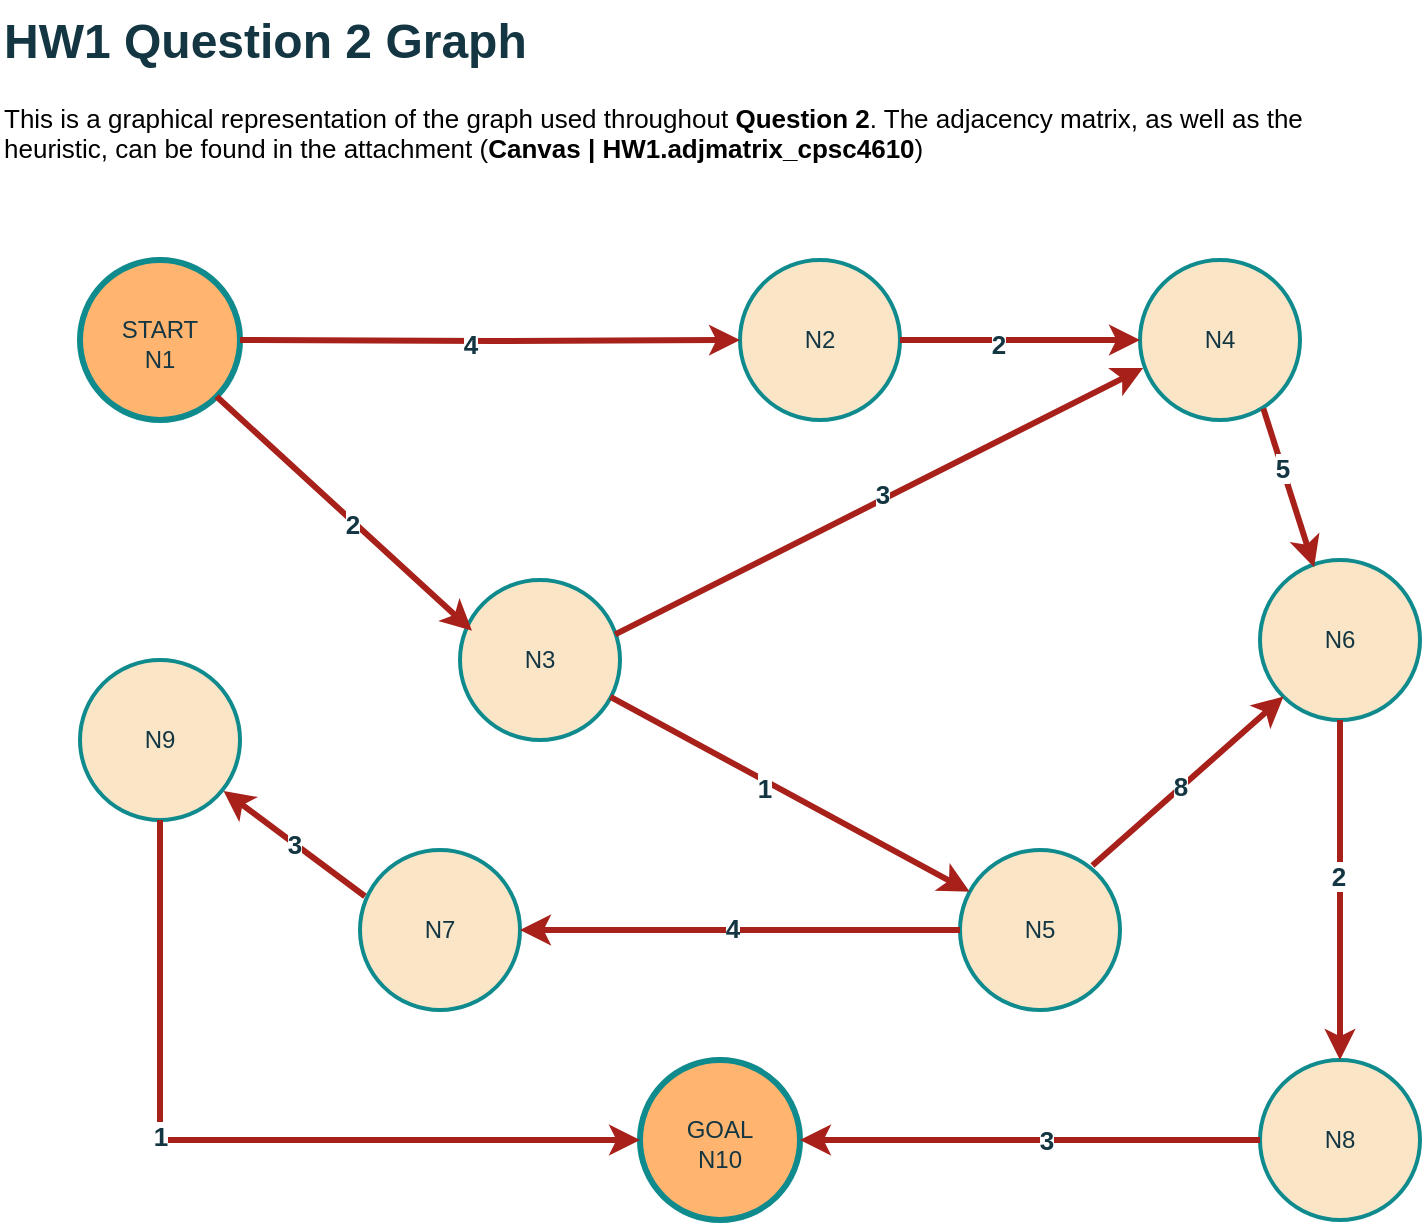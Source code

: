 <mxfile version="26.0.4">
  <diagram name="Page-1" id="Tn7aC6B9Ehe74WBiiABr">
    <mxGraphModel dx="782" dy="786" grid="1" gridSize="10" guides="1" tooltips="1" connect="1" arrows="1" fold="1" page="1" pageScale="1" pageWidth="827" pageHeight="1169" math="0" shadow="0">
      <root>
        <mxCell id="0" />
        <mxCell id="1" parent="0" />
        <mxCell id="6h5iTBi61Xb7MM5xBy2n-15" value="" style="group;labelBackgroundColor=none;fontColor=#143642;" vertex="1" connectable="0" parent="1">
          <mxGeometry x="60" y="130" width="80" height="80" as="geometry" />
        </mxCell>
        <mxCell id="6h5iTBi61Xb7MM5xBy2n-4" value="" style="ellipse;whiteSpace=wrap;html=1;aspect=fixed;labelBackgroundColor=none;fillColor=#FFB570;strokeColor=#0F8B8D;fontColor=#143642;strokeWidth=3;" vertex="1" parent="6h5iTBi61Xb7MM5xBy2n-15">
          <mxGeometry width="80" height="80" as="geometry" />
        </mxCell>
        <mxCell id="6h5iTBi61Xb7MM5xBy2n-13" value="" style="group;labelBackgroundColor=none;fontColor=#143642;" vertex="1" connectable="0" parent="6h5iTBi61Xb7MM5xBy2n-15">
          <mxGeometry y="10" width="80" height="80" as="geometry" />
        </mxCell>
        <mxCell id="6h5iTBi61Xb7MM5xBy2n-11" value="N1" style="text;html=1;align=center;verticalAlign=middle;whiteSpace=wrap;rounded=0;labelBackgroundColor=none;fontColor=#143642;" vertex="1" parent="6h5iTBi61Xb7MM5xBy2n-13">
          <mxGeometry x="10" y="25" width="60" height="30" as="geometry" />
        </mxCell>
        <mxCell id="6h5iTBi61Xb7MM5xBy2n-12" value="START" style="text;html=1;align=center;verticalAlign=middle;whiteSpace=wrap;rounded=0;labelBackgroundColor=none;fontColor=#143642;" vertex="1" parent="6h5iTBi61Xb7MM5xBy2n-13">
          <mxGeometry x="10" y="10" width="60" height="30" as="geometry" />
        </mxCell>
        <mxCell id="6h5iTBi61Xb7MM5xBy2n-20" value="" style="group;labelBackgroundColor=none;fontColor=#143642;" vertex="1" connectable="0" parent="1">
          <mxGeometry x="340" y="530" width="80" height="80" as="geometry" />
        </mxCell>
        <mxCell id="6h5iTBi61Xb7MM5xBy2n-6" value="" style="ellipse;whiteSpace=wrap;html=1;aspect=fixed;labelBackgroundColor=none;fillColor=#FFB570;strokeColor=#0F8B8D;fontColor=#143642;strokeWidth=3;" vertex="1" parent="6h5iTBi61Xb7MM5xBy2n-20">
          <mxGeometry width="80" height="80" as="geometry" />
        </mxCell>
        <mxCell id="6h5iTBi61Xb7MM5xBy2n-16" value="GOAL" style="text;html=1;align=center;verticalAlign=middle;whiteSpace=wrap;rounded=0;labelBackgroundColor=none;fontColor=#143642;" vertex="1" parent="6h5iTBi61Xb7MM5xBy2n-20">
          <mxGeometry x="10" y="20" width="60" height="30" as="geometry" />
        </mxCell>
        <mxCell id="6h5iTBi61Xb7MM5xBy2n-17" value="N10" style="text;html=1;align=center;verticalAlign=middle;whiteSpace=wrap;rounded=0;labelBackgroundColor=none;fontColor=#143642;" vertex="1" parent="6h5iTBi61Xb7MM5xBy2n-20">
          <mxGeometry x="10" y="35" width="60" height="30" as="geometry" />
        </mxCell>
        <mxCell id="6h5iTBi61Xb7MM5xBy2n-29" value="" style="group;labelBackgroundColor=none;fontColor=#143642;" vertex="1" connectable="0" parent="1">
          <mxGeometry x="60" y="330" width="80" height="80" as="geometry" />
        </mxCell>
        <mxCell id="6h5iTBi61Xb7MM5xBy2n-3" value="" style="ellipse;whiteSpace=wrap;html=1;aspect=fixed;labelBackgroundColor=none;fillColor=#FAE5C7;strokeColor=#0F8B8D;fontColor=#143642;strokeWidth=2;" vertex="1" parent="6h5iTBi61Xb7MM5xBy2n-29">
          <mxGeometry width="80" height="80" as="geometry" />
        </mxCell>
        <mxCell id="6h5iTBi61Xb7MM5xBy2n-25" value="N9" style="text;html=1;align=center;verticalAlign=middle;whiteSpace=wrap;rounded=0;labelBackgroundColor=none;fontColor=#143642;" vertex="1" parent="6h5iTBi61Xb7MM5xBy2n-29">
          <mxGeometry x="10" y="25" width="60" height="30" as="geometry" />
        </mxCell>
        <mxCell id="6h5iTBi61Xb7MM5xBy2n-30" value="" style="group;labelBackgroundColor=none;fontColor=#143642;" vertex="1" connectable="0" parent="1">
          <mxGeometry x="650" y="530" width="80" height="80" as="geometry" />
        </mxCell>
        <mxCell id="6h5iTBi61Xb7MM5xBy2n-8" value="" style="ellipse;whiteSpace=wrap;html=1;aspect=fixed;labelBackgroundColor=none;fillColor=#FAE5C7;strokeColor=#0F8B8D;fontColor=#143642;strokeWidth=2;" vertex="1" parent="6h5iTBi61Xb7MM5xBy2n-30">
          <mxGeometry width="80" height="80" as="geometry" />
        </mxCell>
        <mxCell id="6h5iTBi61Xb7MM5xBy2n-28" value="N8" style="text;html=1;align=center;verticalAlign=middle;whiteSpace=wrap;rounded=0;labelBackgroundColor=none;fontColor=#143642;" vertex="1" parent="6h5iTBi61Xb7MM5xBy2n-30">
          <mxGeometry x="10" y="25" width="60" height="30" as="geometry" />
        </mxCell>
        <mxCell id="6h5iTBi61Xb7MM5xBy2n-31" value="" style="group;labelBackgroundColor=none;fontColor=#143642;" vertex="1" connectable="0" parent="1">
          <mxGeometry x="200" y="425" width="80" height="80" as="geometry" />
        </mxCell>
        <mxCell id="6h5iTBi61Xb7MM5xBy2n-10" value="" style="ellipse;whiteSpace=wrap;html=1;aspect=fixed;labelBackgroundColor=none;fillColor=#FAE5C7;strokeColor=#0F8B8D;fontColor=#143642;strokeWidth=2;" vertex="1" parent="6h5iTBi61Xb7MM5xBy2n-31">
          <mxGeometry width="80" height="80" as="geometry" />
        </mxCell>
        <mxCell id="6h5iTBi61Xb7MM5xBy2n-24" value="N7" style="text;html=1;align=center;verticalAlign=middle;whiteSpace=wrap;rounded=0;labelBackgroundColor=none;fontColor=#143642;" vertex="1" parent="6h5iTBi61Xb7MM5xBy2n-31">
          <mxGeometry x="10" y="25" width="60" height="30" as="geometry" />
        </mxCell>
        <mxCell id="6h5iTBi61Xb7MM5xBy2n-32" value="" style="group;labelBackgroundColor=none;fontColor=#143642;" vertex="1" connectable="0" parent="1">
          <mxGeometry x="650" y="280" width="80" height="80" as="geometry" />
        </mxCell>
        <mxCell id="6h5iTBi61Xb7MM5xBy2n-2" value="" style="ellipse;whiteSpace=wrap;html=1;aspect=fixed;labelBackgroundColor=none;fillColor=#FAE5C7;strokeColor=#0F8B8D;fontColor=#143642;strokeWidth=2;" vertex="1" parent="6h5iTBi61Xb7MM5xBy2n-32">
          <mxGeometry width="80" height="80" as="geometry" />
        </mxCell>
        <mxCell id="6h5iTBi61Xb7MM5xBy2n-26" value="N6" style="text;html=1;align=center;verticalAlign=middle;whiteSpace=wrap;rounded=0;labelBackgroundColor=none;fontColor=#143642;" vertex="1" parent="6h5iTBi61Xb7MM5xBy2n-32">
          <mxGeometry x="10" y="25" width="60" height="30" as="geometry" />
        </mxCell>
        <mxCell id="6h5iTBi61Xb7MM5xBy2n-33" value="" style="group;labelBackgroundColor=none;fontColor=#143642;strokeWidth=1;" vertex="1" connectable="0" parent="1">
          <mxGeometry x="500" y="425" width="80" height="80" as="geometry" />
        </mxCell>
        <mxCell id="6h5iTBi61Xb7MM5xBy2n-1" value="" style="ellipse;whiteSpace=wrap;html=1;aspect=fixed;labelBackgroundColor=none;fillColor=#FAE5C7;strokeColor=#0F8B8D;fontColor=#143642;strokeWidth=2;" vertex="1" parent="6h5iTBi61Xb7MM5xBy2n-33">
          <mxGeometry width="80" height="80" as="geometry" />
        </mxCell>
        <mxCell id="6h5iTBi61Xb7MM5xBy2n-27" value="N5" style="text;html=1;align=center;verticalAlign=middle;whiteSpace=wrap;rounded=0;labelBackgroundColor=none;fontColor=#143642;" vertex="1" parent="6h5iTBi61Xb7MM5xBy2n-33">
          <mxGeometry x="10" y="25" width="60" height="30" as="geometry" />
        </mxCell>
        <mxCell id="6h5iTBi61Xb7MM5xBy2n-34" value="" style="group;labelBackgroundColor=none;fontColor=#143642;strokeWidth=2;" vertex="1" connectable="0" parent="1">
          <mxGeometry x="590" y="130" width="80" height="80" as="geometry" />
        </mxCell>
        <mxCell id="6h5iTBi61Xb7MM5xBy2n-7" value="" style="ellipse;whiteSpace=wrap;html=1;aspect=fixed;labelBackgroundColor=none;fillColor=#FAE5C7;strokeColor=#0F8B8D;fontColor=#143642;strokeWidth=2;" vertex="1" parent="6h5iTBi61Xb7MM5xBy2n-34">
          <mxGeometry width="80" height="80" as="geometry" />
        </mxCell>
        <mxCell id="6h5iTBi61Xb7MM5xBy2n-21" value="N4" style="text;html=1;align=center;verticalAlign=middle;whiteSpace=wrap;rounded=0;labelBackgroundColor=none;fontColor=#143642;" vertex="1" parent="6h5iTBi61Xb7MM5xBy2n-34">
          <mxGeometry x="10" y="25" width="60" height="30" as="geometry" />
        </mxCell>
        <mxCell id="6h5iTBi61Xb7MM5xBy2n-35" value="" style="group;labelBackgroundColor=none;fontColor=#143642;strokeWidth=2;" vertex="1" connectable="0" parent="1">
          <mxGeometry x="250" y="290" width="80" height="80" as="geometry" />
        </mxCell>
        <mxCell id="6h5iTBi61Xb7MM5xBy2n-9" value="" style="ellipse;whiteSpace=wrap;html=1;aspect=fixed;labelBackgroundColor=none;fillColor=#FAE5C7;strokeColor=#0F8B8D;fontColor=#143642;strokeWidth=2;" vertex="1" parent="6h5iTBi61Xb7MM5xBy2n-35">
          <mxGeometry width="80" height="80" as="geometry" />
        </mxCell>
        <mxCell id="6h5iTBi61Xb7MM5xBy2n-23" value="N3" style="text;html=1;align=center;verticalAlign=middle;whiteSpace=wrap;rounded=0;labelBackgroundColor=none;fontColor=#143642;" vertex="1" parent="6h5iTBi61Xb7MM5xBy2n-35">
          <mxGeometry x="10" y="25" width="60" height="30" as="geometry" />
        </mxCell>
        <mxCell id="6h5iTBi61Xb7MM5xBy2n-36" value="" style="group;labelBackgroundColor=none;fontColor=#143642;" vertex="1" connectable="0" parent="1">
          <mxGeometry x="390" y="130" width="80" height="80" as="geometry" />
        </mxCell>
        <mxCell id="6h5iTBi61Xb7MM5xBy2n-5" value="" style="ellipse;whiteSpace=wrap;html=1;aspect=fixed;labelBackgroundColor=none;fillColor=#FAE5C7;strokeColor=#0F8B8D;fontColor=#143642;strokeWidth=2;" vertex="1" parent="6h5iTBi61Xb7MM5xBy2n-36">
          <mxGeometry width="80" height="80" as="geometry" />
        </mxCell>
        <mxCell id="6h5iTBi61Xb7MM5xBy2n-22" value="N2" style="text;html=1;align=center;verticalAlign=middle;whiteSpace=wrap;rounded=0;labelBackgroundColor=none;fontColor=#143642;" vertex="1" parent="6h5iTBi61Xb7MM5xBy2n-36">
          <mxGeometry x="10" y="25" width="60" height="30" as="geometry" />
        </mxCell>
        <mxCell id="6h5iTBi61Xb7MM5xBy2n-43" style="edgeStyle=orthogonalEdgeStyle;rounded=0;orthogonalLoop=1;jettySize=auto;html=1;entryX=0;entryY=0.5;entryDx=0;entryDy=0;labelBackgroundColor=none;strokeColor=#A8201A;fontColor=default;strokeWidth=3;jumpStyle=none;flowAnimation=0;shadow=0;curved=0;" edge="1" parent="1" target="6h5iTBi61Xb7MM5xBy2n-5">
          <mxGeometry relative="1" as="geometry">
            <mxPoint x="140" y="170" as="sourcePoint" />
          </mxGeometry>
        </mxCell>
        <mxCell id="6h5iTBi61Xb7MM5xBy2n-61" value="&lt;b&gt;&lt;font style=&quot;font-size: 13px;&quot;&gt;4&lt;/font&gt;&lt;/b&gt;" style="edgeLabel;html=1;align=center;verticalAlign=middle;resizable=0;points=[];strokeColor=#0F8B8D;fontColor=#143642;fillColor=#FAE5C7;" vertex="1" connectable="0" parent="6h5iTBi61Xb7MM5xBy2n-43">
          <mxGeometry x="-0.086" y="-1" relative="1" as="geometry">
            <mxPoint as="offset" />
          </mxGeometry>
        </mxCell>
        <mxCell id="6h5iTBi61Xb7MM5xBy2n-45" style="rounded=0;orthogonalLoop=1;jettySize=auto;html=1;exitX=1;exitY=1;exitDx=0;exitDy=0;entryX=0.075;entryY=0.317;entryDx=0;entryDy=0;entryPerimeter=0;labelBackgroundColor=none;strokeColor=#A8201A;fontColor=default;strokeWidth=3;" edge="1" parent="1" source="6h5iTBi61Xb7MM5xBy2n-4" target="6h5iTBi61Xb7MM5xBy2n-9">
          <mxGeometry relative="1" as="geometry" />
        </mxCell>
        <mxCell id="6h5iTBi61Xb7MM5xBy2n-60" value="&lt;font style=&quot;font-size: 13px;&quot;&gt;&lt;b&gt;2&lt;/b&gt;&lt;/font&gt;" style="edgeLabel;html=1;align=center;verticalAlign=middle;resizable=0;points=[];strokeColor=#0F8B8D;fontColor=#143642;fillColor=#FAE5C7;" vertex="1" connectable="0" parent="6h5iTBi61Xb7MM5xBy2n-45">
          <mxGeometry x="0.068" y="-1" relative="1" as="geometry">
            <mxPoint as="offset" />
          </mxGeometry>
        </mxCell>
        <mxCell id="6h5iTBi61Xb7MM5xBy2n-46" style="rounded=0;orthogonalLoop=1;jettySize=auto;html=1;entryX=0;entryY=0.5;entryDx=0;entryDy=0;labelBackgroundColor=none;strokeColor=#A8201A;fontColor=default;strokeWidth=3;exitX=1;exitY=0.5;exitDx=0;exitDy=0;" edge="1" parent="1" source="6h5iTBi61Xb7MM5xBy2n-5" target="6h5iTBi61Xb7MM5xBy2n-7">
          <mxGeometry relative="1" as="geometry">
            <mxPoint x="469" y="170" as="sourcePoint" />
          </mxGeometry>
        </mxCell>
        <mxCell id="6h5iTBi61Xb7MM5xBy2n-62" value="&lt;font style=&quot;font-size: 13px;&quot;&gt;&lt;b style=&quot;&quot;&gt;2&lt;/b&gt;&lt;/font&gt;" style="edgeLabel;html=1;align=center;verticalAlign=middle;resizable=0;points=[];strokeColor=#0F8B8D;fontColor=#143642;fillColor=#FAE5C7;" vertex="1" connectable="0" parent="6h5iTBi61Xb7MM5xBy2n-46">
          <mxGeometry x="-0.194" y="-2" relative="1" as="geometry">
            <mxPoint as="offset" />
          </mxGeometry>
        </mxCell>
        <mxCell id="6h5iTBi61Xb7MM5xBy2n-47" style="rounded=0;orthogonalLoop=1;jettySize=auto;html=1;entryX=0.02;entryY=0.675;entryDx=0;entryDy=0;entryPerimeter=0;labelBackgroundColor=none;strokeColor=#A8201A;fontColor=default;strokeWidth=3;exitX=0.97;exitY=0.34;exitDx=0;exitDy=0;exitPerimeter=0;" edge="1" parent="1" source="6h5iTBi61Xb7MM5xBy2n-9" target="6h5iTBi61Xb7MM5xBy2n-7">
          <mxGeometry relative="1" as="geometry" />
        </mxCell>
        <mxCell id="6h5iTBi61Xb7MM5xBy2n-63" value="&lt;font style=&quot;font-size: 13px;&quot;&gt;&lt;b&gt;3&lt;/b&gt;&lt;/font&gt;" style="edgeLabel;html=1;align=center;verticalAlign=middle;resizable=0;points=[];strokeColor=#0F8B8D;fontColor=#143642;fillColor=#FAE5C7;" vertex="1" connectable="0" parent="6h5iTBi61Xb7MM5xBy2n-47">
          <mxGeometry x="0.02" y="3" relative="1" as="geometry">
            <mxPoint as="offset" />
          </mxGeometry>
        </mxCell>
        <mxCell id="6h5iTBi61Xb7MM5xBy2n-49" style="rounded=0;orthogonalLoop=1;jettySize=auto;html=1;exitX=0.94;exitY=0.73;exitDx=0;exitDy=0;labelBackgroundColor=none;strokeColor=#A8201A;fontColor=default;strokeWidth=3;exitPerimeter=0;" edge="1" parent="1" source="6h5iTBi61Xb7MM5xBy2n-9" target="6h5iTBi61Xb7MM5xBy2n-1">
          <mxGeometry relative="1" as="geometry" />
        </mxCell>
        <mxCell id="6h5iTBi61Xb7MM5xBy2n-64" value="&lt;b&gt;&lt;font style=&quot;font-size: 13px;&quot;&gt;1&lt;/font&gt;&lt;/b&gt;" style="edgeLabel;html=1;align=center;verticalAlign=middle;resizable=0;points=[];strokeColor=#0F8B8D;fontColor=#143642;fillColor=#FAE5C7;" vertex="1" connectable="0" parent="6h5iTBi61Xb7MM5xBy2n-49">
          <mxGeometry x="-0.134" y="-3" relative="1" as="geometry">
            <mxPoint as="offset" />
          </mxGeometry>
        </mxCell>
        <mxCell id="6h5iTBi61Xb7MM5xBy2n-51" style="rounded=0;orthogonalLoop=1;jettySize=auto;html=1;exitX=0.771;exitY=0.929;exitDx=0;exitDy=0;labelBackgroundColor=none;strokeColor=#A8201A;fontColor=default;strokeWidth=3;exitPerimeter=0;entryX=0.338;entryY=0.045;entryDx=0;entryDy=0;entryPerimeter=0;" edge="1" parent="1" source="6h5iTBi61Xb7MM5xBy2n-7" target="6h5iTBi61Xb7MM5xBy2n-2">
          <mxGeometry relative="1" as="geometry">
            <mxPoint x="670" y="224" as="targetPoint" />
          </mxGeometry>
        </mxCell>
        <mxCell id="6h5iTBi61Xb7MM5xBy2n-65" value="&lt;b&gt;&lt;font style=&quot;font-size: 13px;&quot;&gt;5&lt;/font&gt;&lt;/b&gt;" style="edgeLabel;html=1;align=center;verticalAlign=middle;resizable=0;points=[];strokeColor=#0F8B8D;fontColor=#143642;fillColor=#FAE5C7;" vertex="1" connectable="0" parent="6h5iTBi61Xb7MM5xBy2n-51">
          <mxGeometry x="-0.272" relative="1" as="geometry">
            <mxPoint as="offset" />
          </mxGeometry>
        </mxCell>
        <mxCell id="6h5iTBi61Xb7MM5xBy2n-52" style="rounded=0;orthogonalLoop=1;jettySize=auto;html=1;labelBackgroundColor=none;strokeColor=#A8201A;fontColor=default;strokeWidth=3;exitX=0.828;exitY=0.097;exitDx=0;exitDy=0;exitPerimeter=0;entryX=0;entryY=1;entryDx=0;entryDy=0;" edge="1" parent="1" source="6h5iTBi61Xb7MM5xBy2n-1" target="6h5iTBi61Xb7MM5xBy2n-2">
          <mxGeometry relative="1" as="geometry">
            <mxPoint x="660" y="290" as="targetPoint" />
          </mxGeometry>
        </mxCell>
        <mxCell id="6h5iTBi61Xb7MM5xBy2n-66" value="&lt;b&gt;&lt;font style=&quot;font-size: 13px;&quot;&gt;8&lt;/font&gt;&lt;/b&gt;" style="edgeLabel;html=1;align=center;verticalAlign=middle;resizable=0;points=[];strokeColor=#0F8B8D;fontColor=#143642;fillColor=#FAE5C7;" vertex="1" connectable="0" parent="6h5iTBi61Xb7MM5xBy2n-52">
          <mxGeometry x="-0.074" y="1" relative="1" as="geometry">
            <mxPoint as="offset" />
          </mxGeometry>
        </mxCell>
        <mxCell id="6h5iTBi61Xb7MM5xBy2n-53" style="edgeStyle=orthogonalEdgeStyle;rounded=0;orthogonalLoop=1;jettySize=auto;html=1;exitX=0;exitY=0.5;exitDx=0;exitDy=0;entryX=1;entryY=0.5;entryDx=0;entryDy=0;elbow=vertical;curved=1;labelBackgroundColor=none;strokeColor=#A8201A;fontColor=default;strokeWidth=3;" edge="1" parent="1" source="6h5iTBi61Xb7MM5xBy2n-1" target="6h5iTBi61Xb7MM5xBy2n-10">
          <mxGeometry relative="1" as="geometry" />
        </mxCell>
        <mxCell id="6h5iTBi61Xb7MM5xBy2n-69" value="&lt;b&gt;&lt;font style=&quot;font-size: 13px;&quot;&gt;4&lt;/font&gt;&lt;/b&gt;" style="edgeLabel;html=1;align=center;verticalAlign=middle;resizable=0;points=[];strokeColor=#0F8B8D;fontColor=#143642;fillColor=#FAE5C7;" vertex="1" connectable="0" parent="6h5iTBi61Xb7MM5xBy2n-53">
          <mxGeometry x="0.041" y="-1" relative="1" as="geometry">
            <mxPoint as="offset" />
          </mxGeometry>
        </mxCell>
        <mxCell id="6h5iTBi61Xb7MM5xBy2n-54" style="rounded=0;orthogonalLoop=1;jettySize=auto;html=1;exitX=0.5;exitY=1;exitDx=0;exitDy=0;entryX=0.5;entryY=0;entryDx=0;entryDy=0;labelBackgroundColor=none;strokeColor=#A8201A;fontColor=default;strokeWidth=3;" edge="1" parent="1" source="6h5iTBi61Xb7MM5xBy2n-2" target="6h5iTBi61Xb7MM5xBy2n-8">
          <mxGeometry relative="1" as="geometry" />
        </mxCell>
        <mxCell id="6h5iTBi61Xb7MM5xBy2n-70" value="&lt;b&gt;&lt;font style=&quot;font-size: 13px;&quot;&gt;2&lt;/font&gt;&lt;/b&gt;" style="edgeLabel;html=1;align=center;verticalAlign=middle;resizable=0;points=[];strokeColor=#0F8B8D;fontColor=#143642;fillColor=#FAE5C7;" vertex="1" connectable="0" parent="6h5iTBi61Xb7MM5xBy2n-54">
          <mxGeometry x="-0.086" y="-1" relative="1" as="geometry">
            <mxPoint as="offset" />
          </mxGeometry>
        </mxCell>
        <mxCell id="6h5iTBi61Xb7MM5xBy2n-57" style="rounded=0;orthogonalLoop=1;jettySize=auto;html=1;exitX=0;exitY=0.5;exitDx=0;exitDy=0;entryX=1;entryY=0.5;entryDx=0;entryDy=0;labelBackgroundColor=none;strokeColor=#A8201A;fontColor=default;strokeWidth=3;" edge="1" parent="1" source="6h5iTBi61Xb7MM5xBy2n-8" target="6h5iTBi61Xb7MM5xBy2n-6">
          <mxGeometry relative="1" as="geometry" />
        </mxCell>
        <mxCell id="6h5iTBi61Xb7MM5xBy2n-72" value="&lt;b&gt;&lt;font style=&quot;font-size: 13px;&quot;&gt;3&lt;/font&gt;&lt;/b&gt;" style="edgeLabel;html=1;align=center;verticalAlign=middle;resizable=0;points=[];strokeColor=#0F8B8D;fontColor=#143642;fillColor=#FAE5C7;" vertex="1" connectable="0" parent="6h5iTBi61Xb7MM5xBy2n-57">
          <mxGeometry x="-0.066" relative="1" as="geometry">
            <mxPoint as="offset" />
          </mxGeometry>
        </mxCell>
        <mxCell id="6h5iTBi61Xb7MM5xBy2n-59" style="edgeStyle=orthogonalEdgeStyle;rounded=0;orthogonalLoop=1;jettySize=auto;html=1;entryX=0;entryY=0.5;entryDx=0;entryDy=0;strokeColor=#A8201A;fontColor=#143642;fillColor=#FAE5C7;strokeWidth=3;exitX=0.5;exitY=1;exitDx=0;exitDy=0;" edge="1" parent="1" source="6h5iTBi61Xb7MM5xBy2n-3" target="6h5iTBi61Xb7MM5xBy2n-6">
          <mxGeometry relative="1" as="geometry">
            <mxPoint x="100" y="430" as="sourcePoint" />
          </mxGeometry>
        </mxCell>
        <mxCell id="6h5iTBi61Xb7MM5xBy2n-73" value="&lt;b&gt;&lt;font style=&quot;font-size: 13px;&quot;&gt;1&lt;/font&gt;&lt;/b&gt;" style="edgeLabel;html=1;align=center;verticalAlign=middle;resizable=0;points=[];strokeColor=#0F8B8D;fontColor=#143642;fillColor=#FAE5C7;" vertex="1" connectable="0" parent="6h5iTBi61Xb7MM5xBy2n-59">
          <mxGeometry x="-0.209" relative="1" as="geometry">
            <mxPoint as="offset" />
          </mxGeometry>
        </mxCell>
        <mxCell id="6h5iTBi61Xb7MM5xBy2n-71" value="&lt;b&gt;&lt;font style=&quot;font-size: 13px;&quot;&gt;3&lt;/font&gt;&lt;/b&gt;" style="rounded=0;orthogonalLoop=1;jettySize=auto;html=1;strokeColor=#A8201A;fontColor=#143642;fillColor=#FAE5C7;exitX=0.031;exitY=0.289;exitDx=0;exitDy=0;exitPerimeter=0;entryX=0.897;entryY=0.818;entryDx=0;entryDy=0;entryPerimeter=0;strokeWidth=3;" edge="1" parent="1" source="6h5iTBi61Xb7MM5xBy2n-10" target="6h5iTBi61Xb7MM5xBy2n-3">
          <mxGeometry relative="1" as="geometry">
            <mxPoint x="130" y="400.0" as="targetPoint" />
          </mxGeometry>
        </mxCell>
        <mxCell id="6h5iTBi61Xb7MM5xBy2n-75" value="&lt;h1 style=&quot;margin-top: 0px;&quot;&gt;HW1 Question 2 Graph&lt;/h1&gt;&lt;div&gt;&lt;font style=&quot;font-size: 13px;&quot; face=&quot;Helvetica&quot;&gt;&lt;span style=&quot;caret-color: rgb(0, 0, 0); color: rgb(0, 0, 0);&quot;&gt;This is a graphical representation of the graph used throughout&lt;span style=&quot;&quot; class=&quot;Apple-converted-space&quot;&gt;&amp;nbsp;&lt;/span&gt;&lt;/span&gt;&lt;strong style=&quot;caret-color: rgb(0, 0, 0); color: rgb(0, 0, 0);&quot;&gt;Question 2&lt;/strong&gt;&lt;span style=&quot;caret-color: rgb(0, 0, 0); color: rgb(0, 0, 0);&quot;&gt;. The adjacency matrix, as well as the heuristic, can be found in the attachment (&lt;b&gt;Canvas | HW1.adjmatrix_cpsc4610&lt;/b&gt;)&lt;/span&gt;&lt;/font&gt;&lt;br&gt;&lt;/div&gt;" style="text;html=1;whiteSpace=wrap;overflow=hidden;rounded=0;fontColor=#143642;" vertex="1" parent="1">
          <mxGeometry x="20" width="660" height="120" as="geometry" />
        </mxCell>
      </root>
    </mxGraphModel>
  </diagram>
</mxfile>
